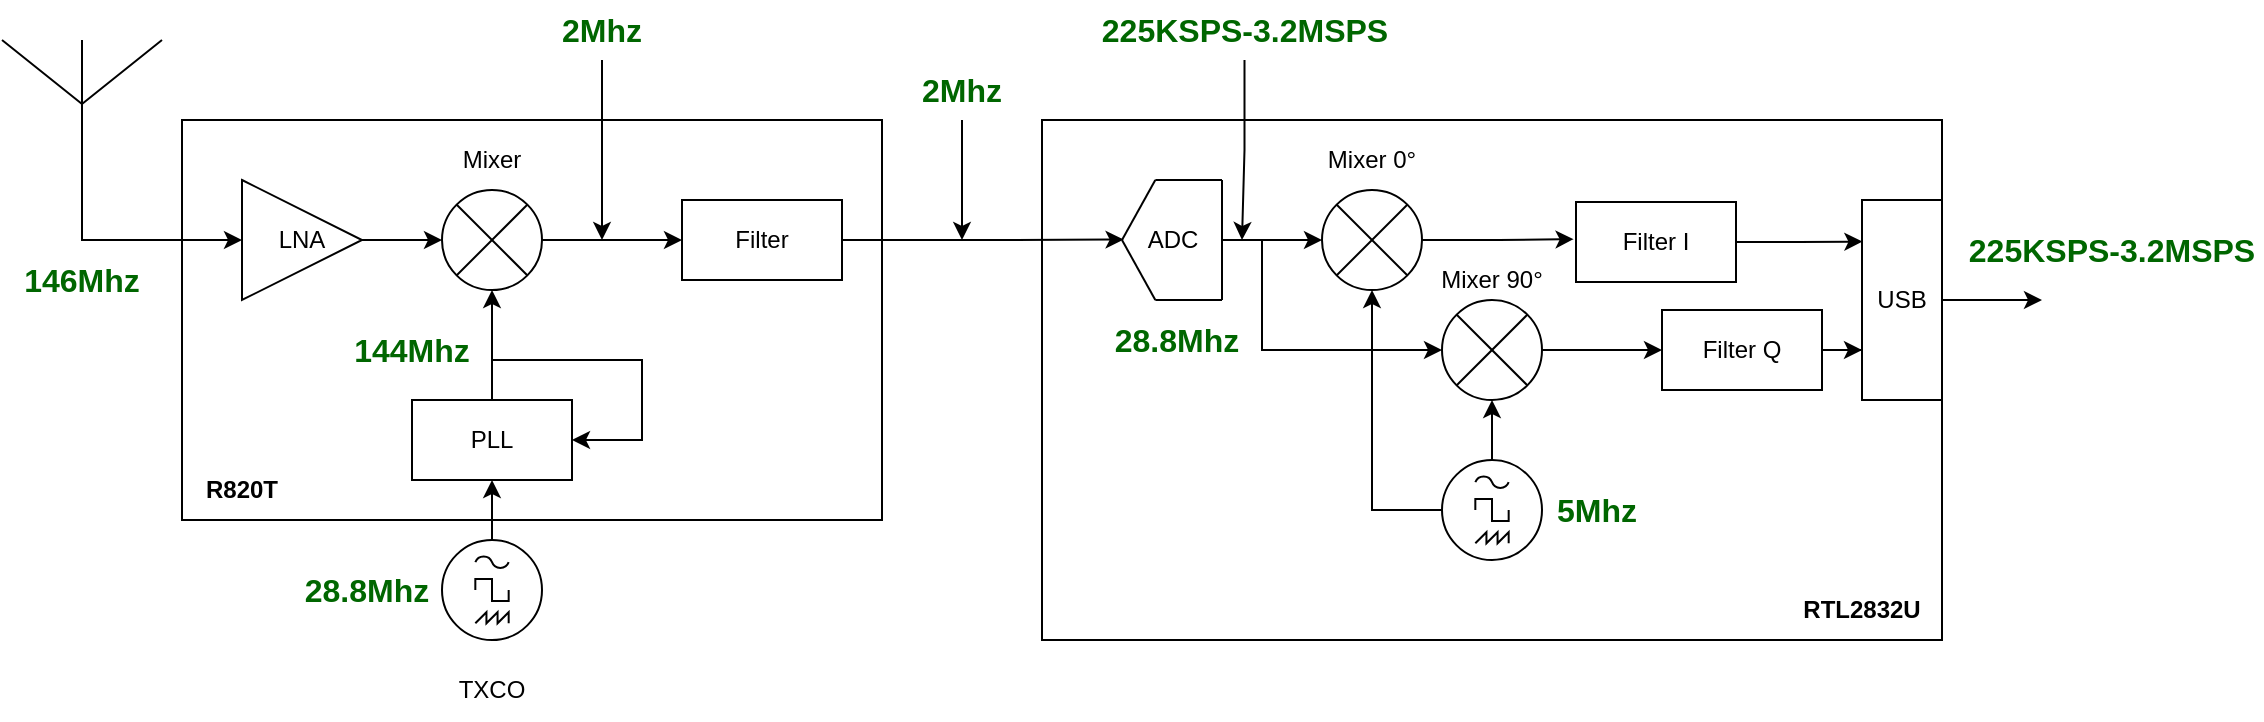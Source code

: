 <mxfile version="21.3.7" type="device">
  <diagram name="Page-1" id="cct-Xmhw9EBGuAuMO9ee">
    <mxGraphModel dx="1363" dy="1146" grid="1" gridSize="10" guides="1" tooltips="1" connect="1" arrows="1" fold="1" page="1" pageScale="1" pageWidth="827" pageHeight="1169" math="0" shadow="0">
      <root>
        <mxCell id="0" />
        <mxCell id="1" parent="0" />
        <mxCell id="uXHMhLncASix-hLU-wDg-52" value="" style="rounded=0;whiteSpace=wrap;html=1;" parent="1" vertex="1">
          <mxGeometry x="600" y="160" width="450" height="260" as="geometry" />
        </mxCell>
        <mxCell id="uXHMhLncASix-hLU-wDg-19" value="" style="rounded=0;whiteSpace=wrap;html=1;" parent="1" vertex="1">
          <mxGeometry x="170" y="160" width="350" height="200" as="geometry" />
        </mxCell>
        <mxCell id="uXHMhLncASix-hLU-wDg-3" style="edgeStyle=orthogonalEdgeStyle;rounded=0;orthogonalLoop=1;jettySize=auto;html=1;entryX=0;entryY=0.5;entryDx=0;entryDy=0;exitX=0.5;exitY=1;exitDx=0;exitDy=0;exitPerimeter=0;" parent="1" source="uXHMhLncASix-hLU-wDg-1" target="uXHMhLncASix-hLU-wDg-2" edge="1">
          <mxGeometry relative="1" as="geometry" />
        </mxCell>
        <mxCell id="uXHMhLncASix-hLU-wDg-1" value="" style="verticalLabelPosition=bottom;shadow=0;dashed=0;align=center;html=1;verticalAlign=top;shape=mxgraph.electrical.radio.aerial_-_antenna_1;" parent="1" vertex="1">
          <mxGeometry x="80" y="120" width="80" height="80" as="geometry" />
        </mxCell>
        <mxCell id="uXHMhLncASix-hLU-wDg-7" style="edgeStyle=orthogonalEdgeStyle;rounded=0;orthogonalLoop=1;jettySize=auto;html=1;entryX=0;entryY=0.5;entryDx=0;entryDy=0;" parent="1" source="uXHMhLncASix-hLU-wDg-2" edge="1">
          <mxGeometry relative="1" as="geometry">
            <mxPoint x="300" y="220" as="targetPoint" />
          </mxGeometry>
        </mxCell>
        <mxCell id="uXHMhLncASix-hLU-wDg-2" value="LNA" style="triangle;whiteSpace=wrap;html=1;" parent="1" vertex="1">
          <mxGeometry x="200" y="190" width="60" height="60" as="geometry" />
        </mxCell>
        <mxCell id="uXHMhLncASix-hLU-wDg-25" style="edgeStyle=orthogonalEdgeStyle;rounded=0;orthogonalLoop=1;jettySize=auto;html=1;entryX=0;entryY=0.5;entryDx=0;entryDy=0;" parent="1" source="uXHMhLncASix-hLU-wDg-12" target="uXHMhLncASix-hLU-wDg-24" edge="1">
          <mxGeometry relative="1" as="geometry" />
        </mxCell>
        <mxCell id="uXHMhLncASix-hLU-wDg-12" value="" style="shape=sumEllipse;perimeter=ellipsePerimeter;whiteSpace=wrap;html=1;backgroundOutline=1;" parent="1" vertex="1">
          <mxGeometry x="300" y="195" width="50" height="50" as="geometry" />
        </mxCell>
        <mxCell id="uXHMhLncASix-hLU-wDg-16" style="edgeStyle=orthogonalEdgeStyle;rounded=0;orthogonalLoop=1;jettySize=auto;html=1;entryX=0.5;entryY=1;entryDx=0;entryDy=0;" parent="1" source="uXHMhLncASix-hLU-wDg-13" target="uXHMhLncASix-hLU-wDg-15" edge="1">
          <mxGeometry relative="1" as="geometry" />
        </mxCell>
        <mxCell id="uXHMhLncASix-hLU-wDg-13" value="" style="perimeter=ellipsePerimeter;verticalLabelPosition=bottom;shadow=0;dashed=0;align=center;html=1;verticalAlign=top;shape=mxgraph.electrical.instruments.signal_generator;" parent="1" vertex="1">
          <mxGeometry x="295" y="370" width="60" height="50" as="geometry" />
        </mxCell>
        <mxCell id="uXHMhLncASix-hLU-wDg-14" value="TXCO" style="text;html=1;strokeColor=none;fillColor=none;align=center;verticalAlign=middle;whiteSpace=wrap;rounded=0;" parent="1" vertex="1">
          <mxGeometry x="295" y="430" width="60" height="30" as="geometry" />
        </mxCell>
        <mxCell id="uXHMhLncASix-hLU-wDg-17" style="edgeStyle=orthogonalEdgeStyle;rounded=0;orthogonalLoop=1;jettySize=auto;html=1;entryX=0.5;entryY=1;entryDx=0;entryDy=0;" parent="1" source="uXHMhLncASix-hLU-wDg-15" target="uXHMhLncASix-hLU-wDg-12" edge="1">
          <mxGeometry relative="1" as="geometry" />
        </mxCell>
        <mxCell id="uXHMhLncASix-hLU-wDg-15" value="PLL" style="rounded=0;whiteSpace=wrap;html=1;" parent="1" vertex="1">
          <mxGeometry x="285" y="300" width="80" height="40" as="geometry" />
        </mxCell>
        <mxCell id="uXHMhLncASix-hLU-wDg-18" value="" style="endArrow=classic;html=1;rounded=0;entryX=1;entryY=0.5;entryDx=0;entryDy=0;" parent="1" target="uXHMhLncASix-hLU-wDg-15" edge="1">
          <mxGeometry width="50" height="50" relative="1" as="geometry">
            <mxPoint x="325" y="280" as="sourcePoint" />
            <mxPoint x="410" y="340" as="targetPoint" />
            <Array as="points">
              <mxPoint x="360" y="280" />
              <mxPoint x="400" y="280" />
              <mxPoint x="400" y="320" />
            </Array>
          </mxGeometry>
        </mxCell>
        <mxCell id="uXHMhLncASix-hLU-wDg-20" value="&lt;b&gt;R820T&lt;/b&gt;" style="text;html=1;strokeColor=none;fillColor=none;align=center;verticalAlign=middle;whiteSpace=wrap;rounded=0;" parent="1" vertex="1">
          <mxGeometry x="170" y="330" width="60" height="30" as="geometry" />
        </mxCell>
        <mxCell id="uXHMhLncASix-hLU-wDg-22" value="Mixer" style="text;html=1;strokeColor=none;fillColor=none;align=center;verticalAlign=middle;whiteSpace=wrap;rounded=0;" parent="1" vertex="1">
          <mxGeometry x="295" y="165" width="60" height="30" as="geometry" />
        </mxCell>
        <mxCell id="uXHMhLncASix-hLU-wDg-38" style="edgeStyle=orthogonalEdgeStyle;rounded=0;orthogonalLoop=1;jettySize=auto;html=1;entryX=0.016;entryY=0.493;entryDx=0;entryDy=0;entryPerimeter=0;" parent="1" source="uXHMhLncASix-hLU-wDg-24" target="uXHMhLncASix-hLU-wDg-39" edge="1">
          <mxGeometry relative="1" as="geometry">
            <mxPoint x="600" y="220" as="targetPoint" />
          </mxGeometry>
        </mxCell>
        <mxCell id="uXHMhLncASix-hLU-wDg-24" value="Filter" style="rounded=0;whiteSpace=wrap;html=1;" parent="1" vertex="1">
          <mxGeometry x="420" y="200" width="80" height="40" as="geometry" />
        </mxCell>
        <mxCell id="uXHMhLncASix-hLU-wDg-37" value="" style="group" parent="1" vertex="1" connectable="0">
          <mxGeometry x="640" y="190" width="50" height="60" as="geometry" />
        </mxCell>
        <mxCell id="uXHMhLncASix-hLU-wDg-32" value="" style="endArrow=none;html=1;rounded=0;" parent="uXHMhLncASix-hLU-wDg-37" edge="1">
          <mxGeometry width="50" height="50" relative="1" as="geometry">
            <mxPoint y="30" as="sourcePoint" />
            <mxPoint x="16.667" as="targetPoint" />
          </mxGeometry>
        </mxCell>
        <mxCell id="uXHMhLncASix-hLU-wDg-33" value="" style="endArrow=none;html=1;rounded=0;" parent="uXHMhLncASix-hLU-wDg-37" edge="1">
          <mxGeometry width="50" height="50" relative="1" as="geometry">
            <mxPoint y="30" as="sourcePoint" />
            <mxPoint x="16.667" y="60" as="targetPoint" />
          </mxGeometry>
        </mxCell>
        <mxCell id="uXHMhLncASix-hLU-wDg-34" value="" style="endArrow=none;html=1;rounded=0;" parent="uXHMhLncASix-hLU-wDg-37" edge="1">
          <mxGeometry width="50" height="50" relative="1" as="geometry">
            <mxPoint x="16.667" as="sourcePoint" />
            <mxPoint x="50" as="targetPoint" />
          </mxGeometry>
        </mxCell>
        <mxCell id="uXHMhLncASix-hLU-wDg-35" value="" style="endArrow=none;html=1;rounded=0;" parent="uXHMhLncASix-hLU-wDg-37" edge="1">
          <mxGeometry width="50" height="50" relative="1" as="geometry">
            <mxPoint x="50" y="60" as="sourcePoint" />
            <mxPoint x="50" as="targetPoint" />
          </mxGeometry>
        </mxCell>
        <mxCell id="uXHMhLncASix-hLU-wDg-36" value="" style="endArrow=none;html=1;rounded=0;" parent="uXHMhLncASix-hLU-wDg-37" edge="1">
          <mxGeometry width="50" height="50" relative="1" as="geometry">
            <mxPoint x="16.667" y="60" as="sourcePoint" />
            <mxPoint x="50" y="60" as="targetPoint" />
          </mxGeometry>
        </mxCell>
        <mxCell id="uXHMhLncASix-hLU-wDg-39" value="ADC" style="text;html=1;align=center;verticalAlign=middle;resizable=0;points=[];autosize=1;strokeColor=none;fillColor=none;" parent="uXHMhLncASix-hLU-wDg-37" vertex="1">
          <mxGeometry y="15" width="50" height="30" as="geometry" />
        </mxCell>
        <mxCell id="uXHMhLncASix-hLU-wDg-47" style="edgeStyle=orthogonalEdgeStyle;rounded=0;orthogonalLoop=1;jettySize=auto;html=1;entryX=-0.015;entryY=0.465;entryDx=0;entryDy=0;entryPerimeter=0;" parent="1" source="uXHMhLncASix-hLU-wDg-41" target="uXHMhLncASix-hLU-wDg-45" edge="1">
          <mxGeometry relative="1" as="geometry" />
        </mxCell>
        <mxCell id="uXHMhLncASix-hLU-wDg-41" value="" style="shape=sumEllipse;perimeter=ellipsePerimeter;whiteSpace=wrap;html=1;backgroundOutline=1;" parent="1" vertex="1">
          <mxGeometry x="740" y="195" width="50" height="50" as="geometry" />
        </mxCell>
        <mxCell id="uXHMhLncASix-hLU-wDg-48" style="edgeStyle=orthogonalEdgeStyle;rounded=0;orthogonalLoop=1;jettySize=auto;html=1;entryX=0;entryY=0.5;entryDx=0;entryDy=0;" parent="1" source="uXHMhLncASix-hLU-wDg-42" target="uXHMhLncASix-hLU-wDg-46" edge="1">
          <mxGeometry relative="1" as="geometry" />
        </mxCell>
        <mxCell id="uXHMhLncASix-hLU-wDg-42" value="" style="shape=sumEllipse;perimeter=ellipsePerimeter;whiteSpace=wrap;html=1;backgroundOutline=1;" parent="1" vertex="1">
          <mxGeometry x="800" y="250" width="50" height="50" as="geometry" />
        </mxCell>
        <mxCell id="uXHMhLncASix-hLU-wDg-43" style="edgeStyle=orthogonalEdgeStyle;rounded=0;orthogonalLoop=1;jettySize=auto;html=1;entryX=0;entryY=0.5;entryDx=0;entryDy=0;" parent="1" source="uXHMhLncASix-hLU-wDg-39" target="uXHMhLncASix-hLU-wDg-41" edge="1">
          <mxGeometry relative="1" as="geometry" />
        </mxCell>
        <mxCell id="uXHMhLncASix-hLU-wDg-44" style="edgeStyle=orthogonalEdgeStyle;rounded=0;orthogonalLoop=1;jettySize=auto;html=1;entryX=0;entryY=0.5;entryDx=0;entryDy=0;" parent="1" source="uXHMhLncASix-hLU-wDg-39" target="uXHMhLncASix-hLU-wDg-42" edge="1">
          <mxGeometry relative="1" as="geometry">
            <Array as="points">
              <mxPoint x="710" y="220" />
              <mxPoint x="710" y="275" />
            </Array>
          </mxGeometry>
        </mxCell>
        <mxCell id="uXHMhLncASix-hLU-wDg-55" style="edgeStyle=orthogonalEdgeStyle;rounded=0;orthogonalLoop=1;jettySize=auto;html=1;entryX=0.005;entryY=0.208;entryDx=0;entryDy=0;entryPerimeter=0;" parent="1" source="uXHMhLncASix-hLU-wDg-45" target="uXHMhLncASix-hLU-wDg-53" edge="1">
          <mxGeometry relative="1" as="geometry" />
        </mxCell>
        <mxCell id="uXHMhLncASix-hLU-wDg-45" value="Filter I" style="rounded=0;whiteSpace=wrap;html=1;" parent="1" vertex="1">
          <mxGeometry x="867" y="201" width="80" height="40" as="geometry" />
        </mxCell>
        <mxCell id="uXHMhLncASix-hLU-wDg-54" style="edgeStyle=orthogonalEdgeStyle;rounded=0;orthogonalLoop=1;jettySize=auto;html=1;entryX=0;entryY=0.75;entryDx=0;entryDy=0;" parent="1" source="uXHMhLncASix-hLU-wDg-46" target="uXHMhLncASix-hLU-wDg-53" edge="1">
          <mxGeometry relative="1" as="geometry" />
        </mxCell>
        <mxCell id="uXHMhLncASix-hLU-wDg-46" value="Filter Q" style="rounded=0;whiteSpace=wrap;html=1;" parent="1" vertex="1">
          <mxGeometry x="910" y="255" width="80" height="40" as="geometry" />
        </mxCell>
        <mxCell id="uXHMhLncASix-hLU-wDg-50" style="edgeStyle=orthogonalEdgeStyle;rounded=0;orthogonalLoop=1;jettySize=auto;html=1;entryX=0.5;entryY=1;entryDx=0;entryDy=0;" parent="1" source="uXHMhLncASix-hLU-wDg-49" target="uXHMhLncASix-hLU-wDg-42" edge="1">
          <mxGeometry relative="1" as="geometry" />
        </mxCell>
        <mxCell id="uXHMhLncASix-hLU-wDg-51" style="edgeStyle=orthogonalEdgeStyle;rounded=0;orthogonalLoop=1;jettySize=auto;html=1;entryX=0.5;entryY=1;entryDx=0;entryDy=0;" parent="1" source="uXHMhLncASix-hLU-wDg-49" target="uXHMhLncASix-hLU-wDg-41" edge="1">
          <mxGeometry relative="1" as="geometry" />
        </mxCell>
        <mxCell id="uXHMhLncASix-hLU-wDg-49" value="" style="perimeter=ellipsePerimeter;verticalLabelPosition=bottom;shadow=0;dashed=0;align=center;html=1;verticalAlign=top;shape=mxgraph.electrical.instruments.signal_generator;" parent="1" vertex="1">
          <mxGeometry x="795" y="330" width="60" height="50" as="geometry" />
        </mxCell>
        <mxCell id="uXHMhLncASix-hLU-wDg-64" style="edgeStyle=orthogonalEdgeStyle;rounded=0;orthogonalLoop=1;jettySize=auto;html=1;" parent="1" source="uXHMhLncASix-hLU-wDg-53" edge="1">
          <mxGeometry relative="1" as="geometry">
            <mxPoint x="1100" y="250" as="targetPoint" />
          </mxGeometry>
        </mxCell>
        <mxCell id="uXHMhLncASix-hLU-wDg-53" value="USB" style="rounded=0;whiteSpace=wrap;html=1;" parent="1" vertex="1">
          <mxGeometry x="1010" y="200" width="40" height="100" as="geometry" />
        </mxCell>
        <mxCell id="uXHMhLncASix-hLU-wDg-56" value="&lt;b&gt;RTL2832U&lt;/b&gt;" style="text;html=1;strokeColor=none;fillColor=none;align=center;verticalAlign=middle;whiteSpace=wrap;rounded=0;" parent="1" vertex="1">
          <mxGeometry x="970" y="390" width="80" height="30" as="geometry" />
        </mxCell>
        <mxCell id="uXHMhLncASix-hLU-wDg-57" value="28.8Mhz" style="text;html=1;strokeColor=none;fillColor=none;align=center;verticalAlign=middle;whiteSpace=wrap;rounded=0;fontColor=#006600;fontStyle=1;fontSize=16;" parent="1" vertex="1">
          <mxGeometry x="230" y="380" width="65" height="30" as="geometry" />
        </mxCell>
        <mxCell id="uXHMhLncASix-hLU-wDg-58" value="146Mhz" style="text;html=1;strokeColor=none;fillColor=none;align=center;verticalAlign=middle;whiteSpace=wrap;rounded=0;fontColor=#006600;fontStyle=1;fontSize=16;" parent="1" vertex="1">
          <mxGeometry x="80" y="225" width="80" height="30" as="geometry" />
        </mxCell>
        <mxCell id="uXHMhLncASix-hLU-wDg-59" value="144Mhz" style="text;html=1;strokeColor=none;fillColor=none;align=center;verticalAlign=middle;whiteSpace=wrap;rounded=0;fontColor=#006600;fontStyle=1;fontSize=16;" parent="1" vertex="1">
          <mxGeometry x="250" y="260" width="70" height="30" as="geometry" />
        </mxCell>
        <mxCell id="uXHMhLncASix-hLU-wDg-67" style="edgeStyle=orthogonalEdgeStyle;rounded=0;orthogonalLoop=1;jettySize=auto;html=1;" parent="1" source="uXHMhLncASix-hLU-wDg-60" edge="1">
          <mxGeometry relative="1" as="geometry">
            <mxPoint x="380" y="220" as="targetPoint" />
          </mxGeometry>
        </mxCell>
        <mxCell id="uXHMhLncASix-hLU-wDg-60" value="2Mhz" style="text;html=1;strokeColor=none;fillColor=none;align=center;verticalAlign=middle;whiteSpace=wrap;rounded=0;fontColor=#006600;fontStyle=1;fontSize=16;labelBorderColor=none;" parent="1" vertex="1">
          <mxGeometry x="270" y="100" width="220" height="30" as="geometry" />
        </mxCell>
        <mxCell id="uXHMhLncASix-hLU-wDg-68" style="edgeStyle=orthogonalEdgeStyle;rounded=0;orthogonalLoop=1;jettySize=auto;html=1;" parent="1" source="uXHMhLncASix-hLU-wDg-61" edge="1">
          <mxGeometry relative="1" as="geometry">
            <mxPoint x="560" y="220" as="targetPoint" />
          </mxGeometry>
        </mxCell>
        <mxCell id="uXHMhLncASix-hLU-wDg-61" value="2Mhz" style="text;html=1;strokeColor=none;fillColor=none;align=center;verticalAlign=middle;whiteSpace=wrap;rounded=0;fontColor=#006600;fontStyle=1;fontSize=16;" parent="1" vertex="1">
          <mxGeometry x="490" y="130" width="140" height="30" as="geometry" />
        </mxCell>
        <mxCell id="uXHMhLncASix-hLU-wDg-62" value="5Mhz" style="text;html=1;strokeColor=none;fillColor=none;align=center;verticalAlign=middle;whiteSpace=wrap;rounded=0;fontColor=#006600;fontStyle=1;fontSize=16;" parent="1" vertex="1">
          <mxGeometry x="855" y="340" width="45" height="30" as="geometry" />
        </mxCell>
        <mxCell id="r8cqNl2RwDVRbnKYFYu5-1" style="edgeStyle=orthogonalEdgeStyle;rounded=0;orthogonalLoop=1;jettySize=auto;html=1;" edge="1" parent="1" source="uXHMhLncASix-hLU-wDg-63">
          <mxGeometry relative="1" as="geometry">
            <mxPoint x="700" y="220" as="targetPoint" />
          </mxGeometry>
        </mxCell>
        <mxCell id="uXHMhLncASix-hLU-wDg-63" value="225KSPS-3.2MSPS" style="text;html=1;strokeColor=none;fillColor=none;align=center;verticalAlign=middle;whiteSpace=wrap;rounded=0;fontColor=#006600;fontStyle=1;fontSize=16;" parent="1" vertex="1">
          <mxGeometry x="620" y="100" width="162.5" height="30" as="geometry" />
        </mxCell>
        <mxCell id="uXHMhLncASix-hLU-wDg-65" value="225KSPS-3.2MSPS" style="text;html=1;strokeColor=none;fillColor=none;align=center;verticalAlign=middle;whiteSpace=wrap;rounded=0;fontColor=#006600;fontStyle=1;fontSize=16;" parent="1" vertex="1">
          <mxGeometry x="1060" y="210" width="150" height="30" as="geometry" />
        </mxCell>
        <mxCell id="uXHMhLncASix-hLU-wDg-66" value="28.8Mhz" style="text;html=1;strokeColor=none;fillColor=none;align=center;verticalAlign=middle;whiteSpace=wrap;rounded=0;fontColor=#006600;fontStyle=1;fontSize=16;" parent="1" vertex="1">
          <mxGeometry x="640" y="255" width="55" height="30" as="geometry" />
        </mxCell>
        <mxCell id="uXHMhLncASix-hLU-wDg-69" value="Mixer 0°" style="text;html=1;strokeColor=none;fillColor=none;align=center;verticalAlign=middle;whiteSpace=wrap;rounded=0;" parent="1" vertex="1">
          <mxGeometry x="735" y="165" width="60" height="30" as="geometry" />
        </mxCell>
        <mxCell id="uXHMhLncASix-hLU-wDg-70" value="Mixer 90°" style="text;html=1;strokeColor=none;fillColor=none;align=center;verticalAlign=middle;whiteSpace=wrap;rounded=0;" parent="1" vertex="1">
          <mxGeometry x="795" y="225" width="60" height="30" as="geometry" />
        </mxCell>
      </root>
    </mxGraphModel>
  </diagram>
</mxfile>
